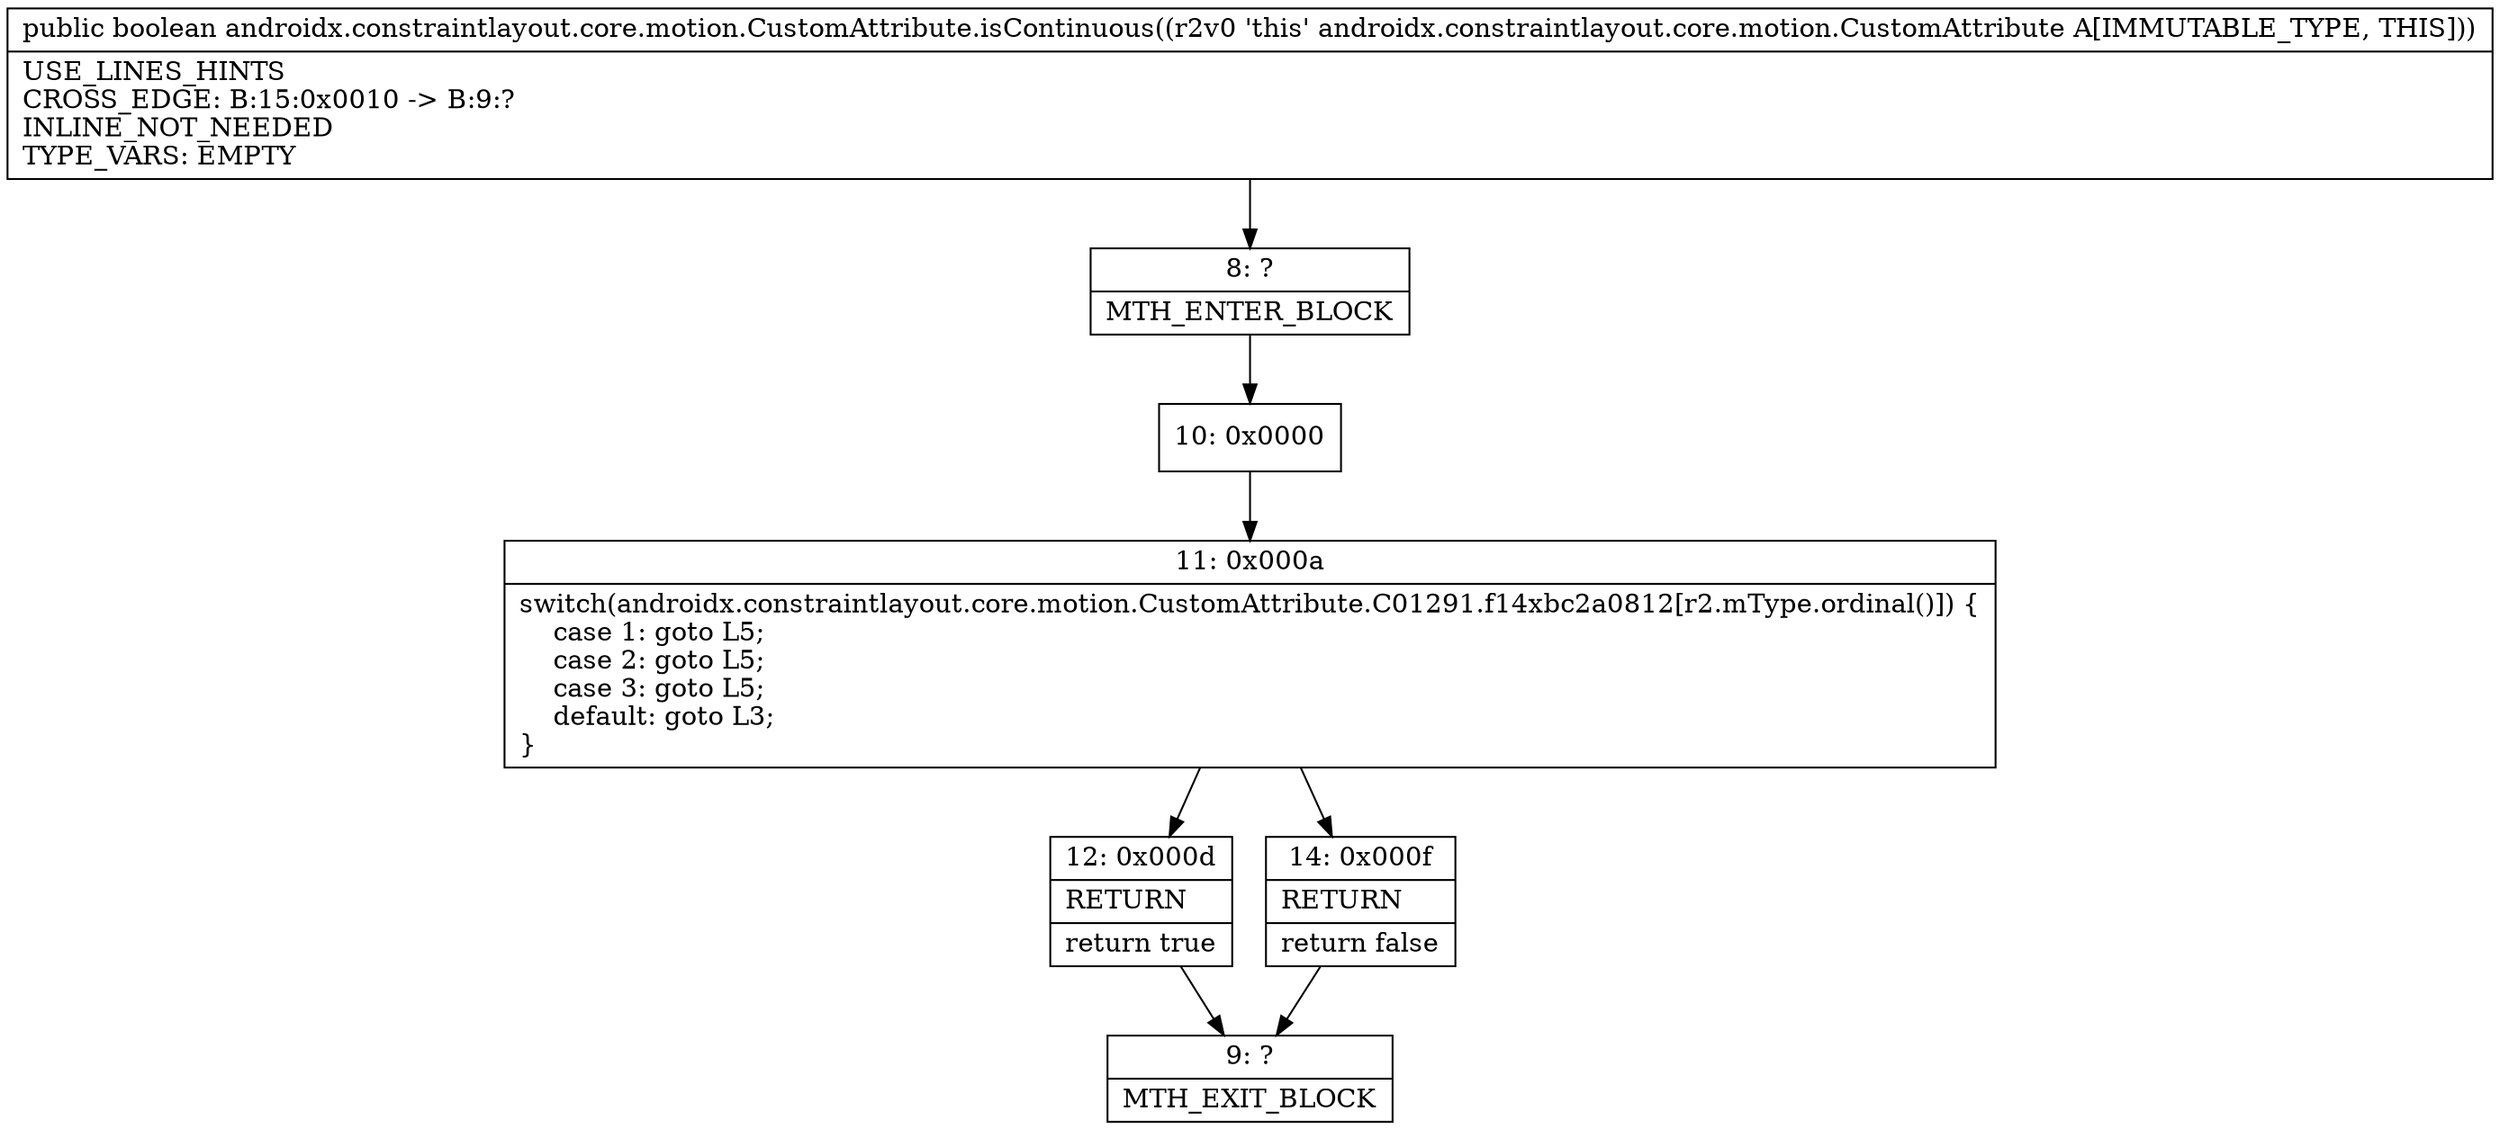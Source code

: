 digraph "CFG forandroidx.constraintlayout.core.motion.CustomAttribute.isContinuous()Z" {
Node_8 [shape=record,label="{8\:\ ?|MTH_ENTER_BLOCK\l}"];
Node_10 [shape=record,label="{10\:\ 0x0000}"];
Node_11 [shape=record,label="{11\:\ 0x000a|switch(androidx.constraintlayout.core.motion.CustomAttribute.C01291.f14xbc2a0812[r2.mType.ordinal()]) \{\l    case 1: goto L5;\l    case 2: goto L5;\l    case 3: goto L5;\l    default: goto L3;\l\}\l}"];
Node_12 [shape=record,label="{12\:\ 0x000d|RETURN\l|return true\l}"];
Node_9 [shape=record,label="{9\:\ ?|MTH_EXIT_BLOCK\l}"];
Node_14 [shape=record,label="{14\:\ 0x000f|RETURN\l|return false\l}"];
MethodNode[shape=record,label="{public boolean androidx.constraintlayout.core.motion.CustomAttribute.isContinuous((r2v0 'this' androidx.constraintlayout.core.motion.CustomAttribute A[IMMUTABLE_TYPE, THIS]))  | USE_LINES_HINTS\lCROSS_EDGE: B:15:0x0010 \-\> B:9:?\lINLINE_NOT_NEEDED\lTYPE_VARS: EMPTY\l}"];
MethodNode -> Node_8;Node_8 -> Node_10;
Node_10 -> Node_11;
Node_11 -> Node_12;
Node_11 -> Node_14;
Node_12 -> Node_9;
Node_14 -> Node_9;
}

